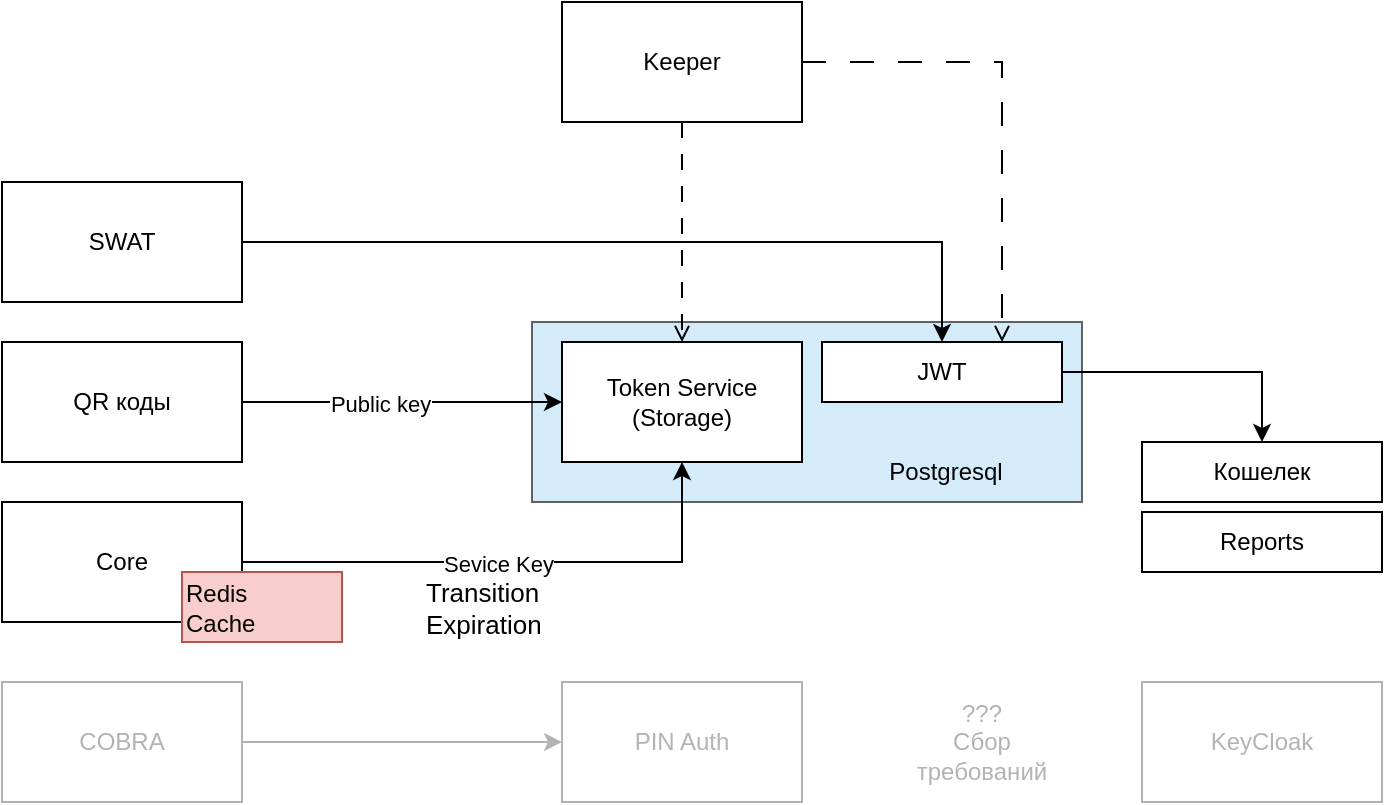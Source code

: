 <mxfile version="25.0.3">
  <diagram name="Page-1" id="3BOUyJoMABqQ_jSt6TPa">
    <mxGraphModel dx="1094" dy="671" grid="1" gridSize="10" guides="1" tooltips="1" connect="1" arrows="1" fold="1" page="1" pageScale="1" pageWidth="850" pageHeight="1100" math="0" shadow="0">
      <root>
        <mxCell id="0" />
        <mxCell id="1" parent="0" />
        <mxCell id="WMo00jjhUolIUe1Bqgja-23" value="" style="rounded=0;whiteSpace=wrap;html=1;align=right;verticalAlign=bottom;fillColor=#B8DFF5;opacity=60;" vertex="1" parent="1">
          <mxGeometry x="305" y="230" width="275" height="90" as="geometry" />
        </mxCell>
        <mxCell id="WMo00jjhUolIUe1Bqgja-9" value="" style="edgeStyle=orthogonalEdgeStyle;rounded=0;orthogonalLoop=1;jettySize=auto;html=1;" edge="1" parent="1" source="WMo00jjhUolIUe1Bqgja-1" target="WMo00jjhUolIUe1Bqgja-8">
          <mxGeometry relative="1" as="geometry" />
        </mxCell>
        <mxCell id="WMo00jjhUolIUe1Bqgja-1" value="JWT" style="rounded=0;whiteSpace=wrap;html=1;" vertex="1" parent="1">
          <mxGeometry x="450" y="240" width="120" height="30" as="geometry" />
        </mxCell>
        <mxCell id="WMo00jjhUolIUe1Bqgja-2" value="Token Service&lt;br&gt;(Storage)" style="rounded=0;whiteSpace=wrap;html=1;" vertex="1" parent="1">
          <mxGeometry x="320" y="240" width="120" height="60" as="geometry" />
        </mxCell>
        <mxCell id="WMo00jjhUolIUe1Bqgja-4" value="" style="edgeStyle=orthogonalEdgeStyle;rounded=0;orthogonalLoop=1;jettySize=auto;html=1;" edge="1" parent="1" source="WMo00jjhUolIUe1Bqgja-3" target="WMo00jjhUolIUe1Bqgja-2">
          <mxGeometry relative="1" as="geometry" />
        </mxCell>
        <mxCell id="WMo00jjhUolIUe1Bqgja-20" value="Public key" style="edgeLabel;html=1;align=center;verticalAlign=middle;resizable=0;points=[];" vertex="1" connectable="0" parent="WMo00jjhUolIUe1Bqgja-4">
          <mxGeometry x="-0.146" y="-1" relative="1" as="geometry">
            <mxPoint as="offset" />
          </mxGeometry>
        </mxCell>
        <mxCell id="WMo00jjhUolIUe1Bqgja-3" value="QR коды" style="rounded=0;whiteSpace=wrap;html=1;" vertex="1" parent="1">
          <mxGeometry x="40" y="240" width="120" height="60" as="geometry" />
        </mxCell>
        <mxCell id="WMo00jjhUolIUe1Bqgja-7" value="" style="edgeStyle=orthogonalEdgeStyle;rounded=0;orthogonalLoop=1;jettySize=auto;html=1;entryX=0.5;entryY=1;entryDx=0;entryDy=0;" edge="1" parent="1" source="WMo00jjhUolIUe1Bqgja-5" target="WMo00jjhUolIUe1Bqgja-2">
          <mxGeometry relative="1" as="geometry">
            <mxPoint x="360" y="350" as="targetPoint" />
          </mxGeometry>
        </mxCell>
        <mxCell id="WMo00jjhUolIUe1Bqgja-13" value="Sevice Key" style="edgeLabel;html=1;align=center;verticalAlign=middle;resizable=0;points=[];" vertex="1" connectable="0" parent="WMo00jjhUolIUe1Bqgja-7">
          <mxGeometry x="-0.052" y="-1" relative="1" as="geometry">
            <mxPoint as="offset" />
          </mxGeometry>
        </mxCell>
        <mxCell id="WMo00jjhUolIUe1Bqgja-5" value="Core" style="rounded=0;whiteSpace=wrap;html=1;" vertex="1" parent="1">
          <mxGeometry x="40" y="320" width="120" height="60" as="geometry" />
        </mxCell>
        <mxCell id="WMo00jjhUolIUe1Bqgja-8" value="Кошелек" style="rounded=0;whiteSpace=wrap;html=1;" vertex="1" parent="1">
          <mxGeometry x="610" y="290" width="120" height="30" as="geometry" />
        </mxCell>
        <mxCell id="WMo00jjhUolIUe1Bqgja-10" value="Reports" style="rounded=0;whiteSpace=wrap;html=1;" vertex="1" parent="1">
          <mxGeometry x="610" y="325" width="120" height="30" as="geometry" />
        </mxCell>
        <mxCell id="WMo00jjhUolIUe1Bqgja-16" value="" style="edgeStyle=orthogonalEdgeStyle;rounded=0;orthogonalLoop=1;jettySize=auto;html=1;strokeColor=#B3B3B3;entryX=0;entryY=0.5;entryDx=0;entryDy=0;" edge="1" parent="1" source="WMo00jjhUolIUe1Bqgja-12" target="WMo00jjhUolIUe1Bqgja-26">
          <mxGeometry relative="1" as="geometry">
            <mxPoint x="320" y="440" as="targetPoint" />
          </mxGeometry>
        </mxCell>
        <mxCell id="WMo00jjhUolIUe1Bqgja-12" value="COBRA" style="rounded=0;whiteSpace=wrap;html=1;strokeColor=#B3B3B3;fontColor=#B3B3B3;" vertex="1" parent="1">
          <mxGeometry x="40" y="410" width="120" height="60" as="geometry" />
        </mxCell>
        <mxCell id="WMo00jjhUolIUe1Bqgja-14" value="&lt;font style=&quot;font-size: 13px;&quot;&gt;Transition&lt;br&gt;Expiration&lt;/font&gt;" style="text;html=1;align=left;verticalAlign=middle;whiteSpace=wrap;rounded=0;fontSize=9;" vertex="1" parent="1">
          <mxGeometry x="250" y="357.5" width="120" height="30" as="geometry" />
        </mxCell>
        <mxCell id="WMo00jjhUolIUe1Bqgja-19" value="" style="edgeStyle=orthogonalEdgeStyle;rounded=0;orthogonalLoop=1;jettySize=auto;html=1;entryX=0.5;entryY=0;entryDx=0;entryDy=0;dashed=1;dashPattern=8 8;endArrow=open;endFill=0;" edge="1" parent="1" source="WMo00jjhUolIUe1Bqgja-17" target="WMo00jjhUolIUe1Bqgja-2">
          <mxGeometry relative="1" as="geometry">
            <mxPoint x="570" y="300" as="targetPoint" />
          </mxGeometry>
        </mxCell>
        <mxCell id="WMo00jjhUolIUe1Bqgja-25" value="" style="edgeStyle=orthogonalEdgeStyle;rounded=0;orthogonalLoop=1;jettySize=auto;html=1;entryX=0.75;entryY=0;entryDx=0;entryDy=0;dashed=1;dashPattern=12 12;endArrow=open;endFill=0;" edge="1" parent="1" source="WMo00jjhUolIUe1Bqgja-17" target="WMo00jjhUolIUe1Bqgja-1">
          <mxGeometry relative="1" as="geometry">
            <mxPoint x="520" y="190" as="targetPoint" />
          </mxGeometry>
        </mxCell>
        <mxCell id="WMo00jjhUolIUe1Bqgja-17" value="Keeper" style="rounded=0;whiteSpace=wrap;html=1;" vertex="1" parent="1">
          <mxGeometry x="320" y="70" width="120" height="60" as="geometry" />
        </mxCell>
        <mxCell id="WMo00jjhUolIUe1Bqgja-21" value="&lt;font style=&quot;font-size: 12px;&quot;&gt;Redis&lt;br&gt;Cache&lt;/font&gt;" style="rounded=0;whiteSpace=wrap;html=1;fillColor=#f8cecc;strokeColor=#b85450;fontSize=8;align=left;" vertex="1" parent="1">
          <mxGeometry x="130" y="355" width="80" height="35" as="geometry" />
        </mxCell>
        <mxCell id="WMo00jjhUolIUe1Bqgja-22" value="???&lt;div&gt;Сбор требований&lt;/div&gt;" style="text;html=1;align=center;verticalAlign=middle;whiteSpace=wrap;rounded=0;fontColor=#B3B3B3;" vertex="1" parent="1">
          <mxGeometry x="490" y="425" width="80" height="30" as="geometry" />
        </mxCell>
        <mxCell id="WMo00jjhUolIUe1Bqgja-26" value="PIN Auth" style="rounded=0;whiteSpace=wrap;html=1;strokeColor=#B3B3B3;fontColor=#B3B3B3;" vertex="1" parent="1">
          <mxGeometry x="320" y="410" width="120" height="60" as="geometry" />
        </mxCell>
        <mxCell id="WMo00jjhUolIUe1Bqgja-27" value="KeyCloak" style="rounded=0;whiteSpace=wrap;html=1;strokeColor=#B3B3B3;fontColor=#B3B3B3;" vertex="1" parent="1">
          <mxGeometry x="610" y="410" width="120" height="60" as="geometry" />
        </mxCell>
        <mxCell id="WMo00jjhUolIUe1Bqgja-29" value="" style="shape=image;verticalLabelPosition=bottom;labelBackgroundColor=default;verticalAlign=top;aspect=fixed;imageAspect=0;image=https://netpoint-dc.com/blog/wp-content/uploads/2019/04/1100px_redis_logo_01.png;" vertex="1" parent="1">
          <mxGeometry x="160" y="354" width="58.75" height="40.54" as="geometry" />
        </mxCell>
        <mxCell id="WMo00jjhUolIUe1Bqgja-33" value="" style="edgeStyle=orthogonalEdgeStyle;rounded=0;orthogonalLoop=1;jettySize=auto;html=1;" edge="1" parent="1" source="WMo00jjhUolIUe1Bqgja-31" target="WMo00jjhUolIUe1Bqgja-1">
          <mxGeometry relative="1" as="geometry">
            <mxPoint x="240" y="190" as="targetPoint" />
          </mxGeometry>
        </mxCell>
        <mxCell id="WMo00jjhUolIUe1Bqgja-31" value="SWAT" style="rounded=0;whiteSpace=wrap;html=1;" vertex="1" parent="1">
          <mxGeometry x="40" y="160" width="120" height="60" as="geometry" />
        </mxCell>
        <mxCell id="WMo00jjhUolIUe1Bqgja-34" value="" style="shape=image;verticalLabelPosition=bottom;labelBackgroundColor=default;verticalAlign=top;aspect=fixed;imageAspect=0;image=https://www.postgresql.org/media/img/about/press/elephant.png;" vertex="1" parent="1">
          <mxGeometry x="547" y="286.06" width="30" height="30.94" as="geometry" />
        </mxCell>
        <mxCell id="WMo00jjhUolIUe1Bqgja-35" value="Postgresql" style="text;html=1;align=center;verticalAlign=middle;whiteSpace=wrap;rounded=0;" vertex="1" parent="1">
          <mxGeometry x="482" y="290" width="60" height="30" as="geometry" />
        </mxCell>
      </root>
    </mxGraphModel>
  </diagram>
</mxfile>
